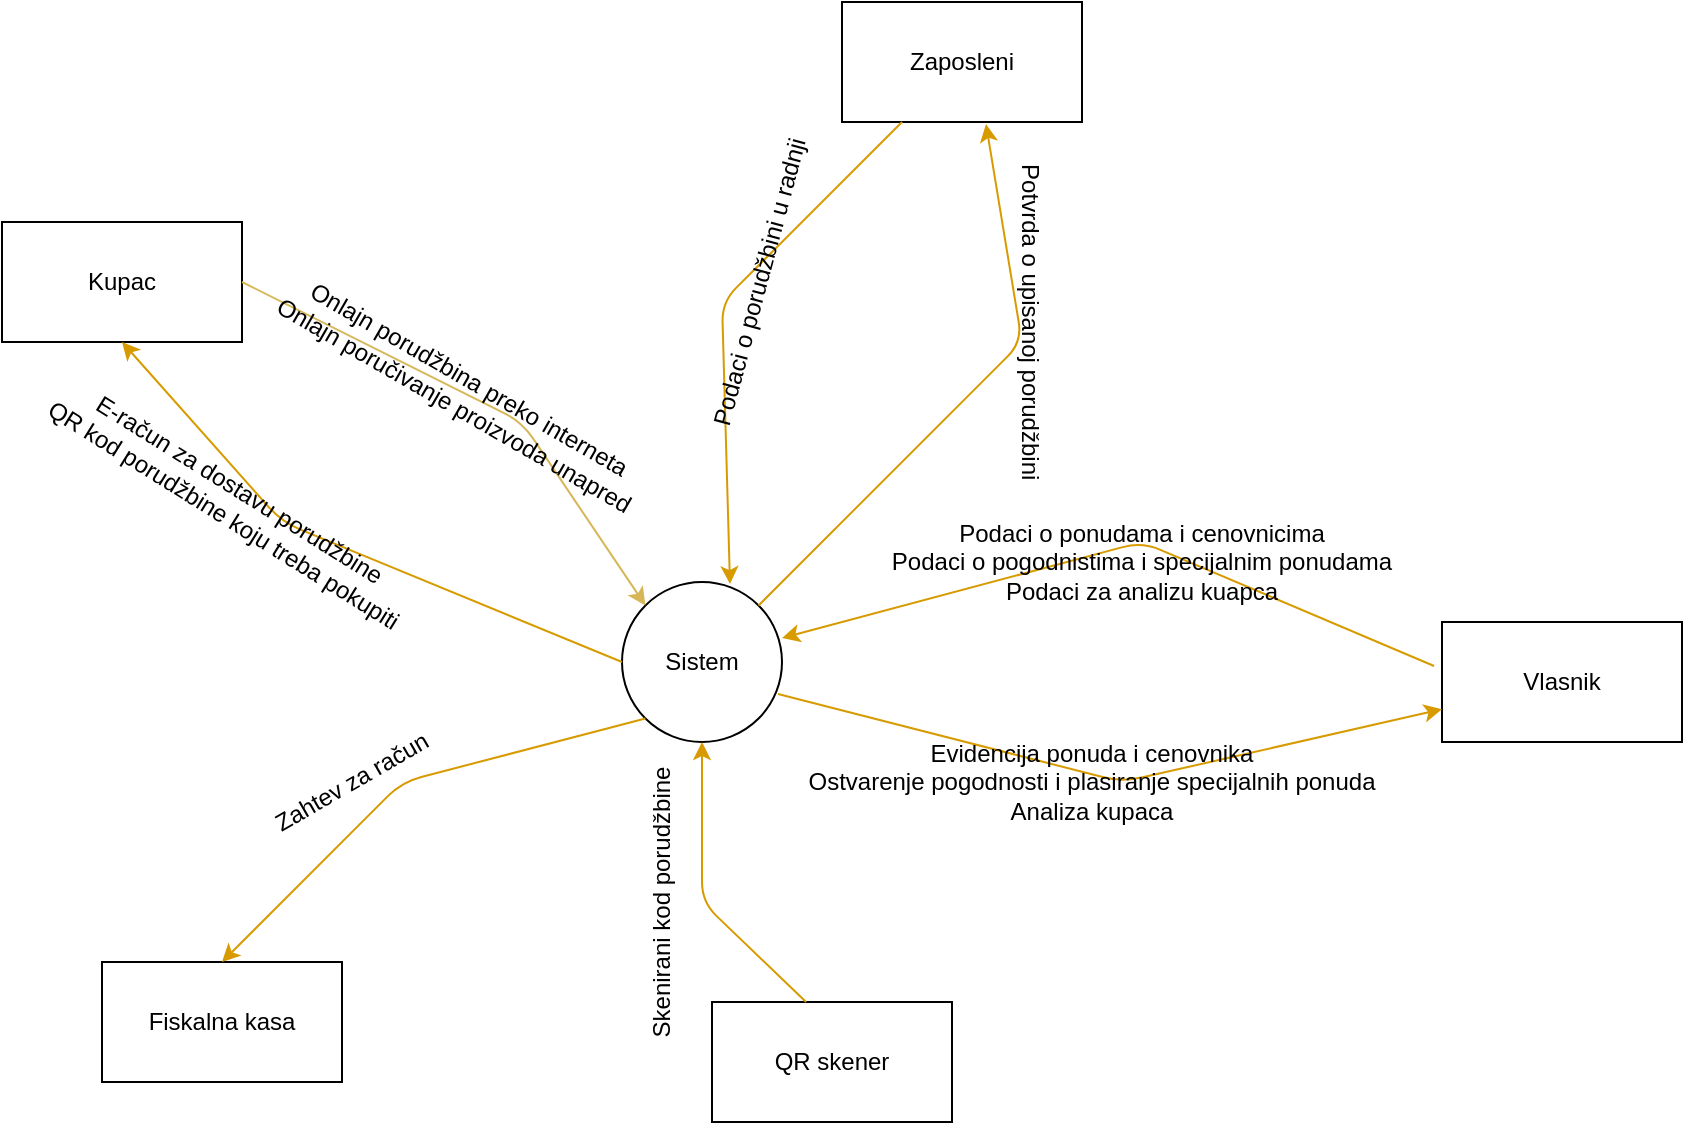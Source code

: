 <mxfile version="13.8.3" type="device"><diagram id="0pQ-fplynb3tHs8r8t69" name="Page-1"><mxGraphModel dx="1422" dy="772" grid="1" gridSize="10" guides="1" tooltips="1" connect="1" arrows="1" fold="1" page="1" pageScale="1" pageWidth="850" pageHeight="1100" math="0" shadow="0"><root><mxCell id="0"/><mxCell id="1" parent="0"/><mxCell id="DxZDLO7EpnbFZGLGcgOY-1" value="Sistem" style="ellipse;whiteSpace=wrap;html=1;aspect=fixed;" vertex="1" parent="1"><mxGeometry x="380" y="360" width="80" height="80" as="geometry"/></mxCell><mxCell id="DxZDLO7EpnbFZGLGcgOY-2" value="Kupac" style="rounded=0;whiteSpace=wrap;html=1;" vertex="1" parent="1"><mxGeometry x="70" y="180" width="120" height="60" as="geometry"/></mxCell><mxCell id="DxZDLO7EpnbFZGLGcgOY-3" value="Zaposleni" style="rounded=0;whiteSpace=wrap;html=1;" vertex="1" parent="1"><mxGeometry x="490" y="70" width="120" height="60" as="geometry"/></mxCell><mxCell id="DxZDLO7EpnbFZGLGcgOY-4" value="Vlasnik" style="rounded=0;whiteSpace=wrap;html=1;" vertex="1" parent="1"><mxGeometry x="790" y="380" width="120" height="60" as="geometry"/></mxCell><mxCell id="DxZDLO7EpnbFZGLGcgOY-5" value="Fiskalna kasa" style="rounded=0;whiteSpace=wrap;html=1;" vertex="1" parent="1"><mxGeometry x="120" y="550" width="120" height="60" as="geometry"/></mxCell><mxCell id="DxZDLO7EpnbFZGLGcgOY-6" value="QR skener" style="rounded=0;whiteSpace=wrap;html=1;" vertex="1" parent="1"><mxGeometry x="425" y="570" width="120" height="60" as="geometry"/></mxCell><mxCell id="DxZDLO7EpnbFZGLGcgOY-7" value="" style="endArrow=classic;html=1;exitX=1;exitY=0.5;exitDx=0;exitDy=0;entryX=0;entryY=0;entryDx=0;entryDy=0;fontColor=#FF99FF;fillColor=#fff2cc;strokeColor=#d6b656;" edge="1" parent="1" source="DxZDLO7EpnbFZGLGcgOY-2" target="DxZDLO7EpnbFZGLGcgOY-1"><mxGeometry width="50" height="50" relative="1" as="geometry"><mxPoint x="400" y="520" as="sourcePoint"/><mxPoint x="450" y="470" as="targetPoint"/><Array as="points"><mxPoint x="330" y="280"/></Array></mxGeometry></mxCell><mxCell id="DxZDLO7EpnbFZGLGcgOY-12" value="" style="endArrow=classic;html=1;exitX=0;exitY=0.5;exitDx=0;exitDy=0;entryX=0.5;entryY=1;entryDx=0;entryDy=0;fillColor=#ffe6cc;strokeColor=#d79b00;" edge="1" parent="1" source="DxZDLO7EpnbFZGLGcgOY-1" target="DxZDLO7EpnbFZGLGcgOY-2"><mxGeometry width="50" height="50" relative="1" as="geometry"><mxPoint x="400" y="480" as="sourcePoint"/><mxPoint x="450" y="430" as="targetPoint"/><Array as="points"><mxPoint x="210" y="330"/></Array></mxGeometry></mxCell><mxCell id="DxZDLO7EpnbFZGLGcgOY-14" value="E-račun za dostavu porudžbine&lt;br&gt;QR kod porudžbine koju treba pokupiti" style="text;html=1;strokeColor=none;fillColor=none;align=center;verticalAlign=middle;whiteSpace=wrap;rounded=0;rotation=32;" vertex="1" parent="1"><mxGeometry x="60" y="310" width="250" height="20" as="geometry"/></mxCell><mxCell id="DxZDLO7EpnbFZGLGcgOY-15" value="" style="endArrow=classic;html=1;exitX=0.25;exitY=1;exitDx=0;exitDy=0;entryX=0.675;entryY=0.013;entryDx=0;entryDy=0;entryPerimeter=0;fillColor=#ffe6cc;strokeColor=#d79b00;" edge="1" parent="1" source="DxZDLO7EpnbFZGLGcgOY-3" target="DxZDLO7EpnbFZGLGcgOY-1"><mxGeometry width="50" height="50" relative="1" as="geometry"><mxPoint x="400" y="440" as="sourcePoint"/><mxPoint x="450" y="390" as="targetPoint"/><Array as="points"><mxPoint x="430" y="220"/></Array></mxGeometry></mxCell><mxCell id="DxZDLO7EpnbFZGLGcgOY-16" value="Podaci o porudžbini u radnji" style="text;html=1;strokeColor=none;fillColor=none;align=center;verticalAlign=middle;whiteSpace=wrap;rounded=0;rotation=-75;" vertex="1" parent="1"><mxGeometry x="370" y="200" width="157.76" height="20" as="geometry"/></mxCell><mxCell id="DxZDLO7EpnbFZGLGcgOY-18" value="" style="endArrow=classic;html=1;entryX=0.6;entryY=1.017;entryDx=0;entryDy=0;entryPerimeter=0;exitX=1;exitY=0;exitDx=0;exitDy=0;fillColor=#ffe6cc;strokeColor=#d79b00;" edge="1" parent="1" source="DxZDLO7EpnbFZGLGcgOY-1" target="DxZDLO7EpnbFZGLGcgOY-3"><mxGeometry width="50" height="50" relative="1" as="geometry"><mxPoint x="400" y="410" as="sourcePoint"/><mxPoint x="450" y="360" as="targetPoint"/><Array as="points"><mxPoint x="580" y="240"/></Array></mxGeometry></mxCell><mxCell id="DxZDLO7EpnbFZGLGcgOY-20" value="Potvrda o upisanoj porudžbini" style="text;html=1;strokeColor=none;fillColor=none;align=center;verticalAlign=middle;whiteSpace=wrap;rounded=0;rotation=90;" vertex="1" parent="1"><mxGeometry x="498.88" y="220" width="170" height="20" as="geometry"/></mxCell><mxCell id="DxZDLO7EpnbFZGLGcgOY-8" value="Onlajn porudžbina preko interneta&lt;br&gt;Onlajn poručivanje proizvoda unapred" style="text;html=1;strokeColor=none;fillColor=none;align=center;verticalAlign=middle;whiteSpace=wrap;rounded=0;rotation=30;" vertex="1" parent="1"><mxGeometry x="190" y="260" width="220" height="10" as="geometry"/></mxCell><mxCell id="DxZDLO7EpnbFZGLGcgOY-23" value="" style="endArrow=classic;html=1;fontColor=#FF99FF;exitX=-0.033;exitY=0.367;exitDx=0;exitDy=0;exitPerimeter=0;entryX=1;entryY=0.35;entryDx=0;entryDy=0;entryPerimeter=0;fillColor=#ffe6cc;strokeColor=#d79b00;" edge="1" parent="1" source="DxZDLO7EpnbFZGLGcgOY-4" target="DxZDLO7EpnbFZGLGcgOY-1"><mxGeometry width="50" height="50" relative="1" as="geometry"><mxPoint x="400" y="390" as="sourcePoint"/><mxPoint x="450" y="340" as="targetPoint"/><Array as="points"><mxPoint x="640" y="340"/></Array></mxGeometry></mxCell><mxCell id="DxZDLO7EpnbFZGLGcgOY-24" value="" style="endArrow=classic;html=1;fontColor=#FF99FF;exitX=0.975;exitY=0.7;exitDx=0;exitDy=0;exitPerimeter=0;fillColor=#ffe6cc;strokeColor=#d79b00;" edge="1" parent="1" source="DxZDLO7EpnbFZGLGcgOY-1" target="DxZDLO7EpnbFZGLGcgOY-4"><mxGeometry width="50" height="50" relative="1" as="geometry"><mxPoint x="400" y="390" as="sourcePoint"/><mxPoint x="450" y="340" as="targetPoint"/><Array as="points"><mxPoint x="630" y="460"/></Array></mxGeometry></mxCell><mxCell id="DxZDLO7EpnbFZGLGcgOY-26" value="Podaci o ponudama i cenovnicima&lt;br&gt;Podaci o pogodnistima i specijalnim ponudama&lt;br&gt;Podaci za analizu kuapca" style="text;html=1;strokeColor=none;fillColor=none;align=center;verticalAlign=middle;whiteSpace=wrap;rounded=0;" vertex="1" parent="1"><mxGeometry x="510" y="320" width="260" height="60" as="geometry"/></mxCell><mxCell id="DxZDLO7EpnbFZGLGcgOY-27" value="Evidencija ponuda i cenovnika&lt;br&gt;Ostvarenje pogodnosti i plasiranje specijalnih ponuda&lt;br&gt;Analiza kupaca" style="text;html=1;strokeColor=none;fillColor=none;align=center;verticalAlign=middle;whiteSpace=wrap;rounded=0;fontColor=#000000;" vertex="1" parent="1"><mxGeometry x="460" y="450" width="310" height="20" as="geometry"/></mxCell><mxCell id="DxZDLO7EpnbFZGLGcgOY-29" value="" style="endArrow=classic;html=1;fontColor=#000000;exitX=0;exitY=1;exitDx=0;exitDy=0;entryX=0.5;entryY=0;entryDx=0;entryDy=0;fillColor=#ffe6cc;strokeColor=#d79b00;" edge="1" parent="1" source="DxZDLO7EpnbFZGLGcgOY-1" target="DxZDLO7EpnbFZGLGcgOY-5"><mxGeometry width="50" height="50" relative="1" as="geometry"><mxPoint x="570" y="420" as="sourcePoint"/><mxPoint x="620" y="370" as="targetPoint"/><Array as="points"><mxPoint x="270" y="460"/></Array></mxGeometry></mxCell><mxCell id="DxZDLO7EpnbFZGLGcgOY-30" value="Zahtev za račun" style="text;html=1;strokeColor=none;fillColor=none;align=center;verticalAlign=middle;whiteSpace=wrap;rounded=0;fontColor=#000000;rotation=-30;" vertex="1" parent="1"><mxGeometry x="200" y="450" width="90" height="20" as="geometry"/></mxCell><mxCell id="DxZDLO7EpnbFZGLGcgOY-32" value="" style="endArrow=classic;html=1;fontColor=#000000;exitX=0.392;exitY=0;exitDx=0;exitDy=0;exitPerimeter=0;entryX=0.5;entryY=1;entryDx=0;entryDy=0;fillColor=#ffe6cc;strokeColor=#d79b00;" edge="1" parent="1" source="DxZDLO7EpnbFZGLGcgOY-6" target="DxZDLO7EpnbFZGLGcgOY-1"><mxGeometry width="50" height="50" relative="1" as="geometry"><mxPoint x="570" y="400" as="sourcePoint"/><mxPoint x="620" y="350" as="targetPoint"/><Array as="points"><mxPoint x="420" y="520"/></Array></mxGeometry></mxCell><mxCell id="DxZDLO7EpnbFZGLGcgOY-33" value="Skenirani kod porudžbine" style="text;html=1;strokeColor=none;fillColor=none;align=center;verticalAlign=middle;whiteSpace=wrap;rounded=0;fontColor=#000000;rotation=-90;" vertex="1" parent="1"><mxGeometry x="330" y="510" width="140" height="20" as="geometry"/></mxCell></root></mxGraphModel></diagram></mxfile>